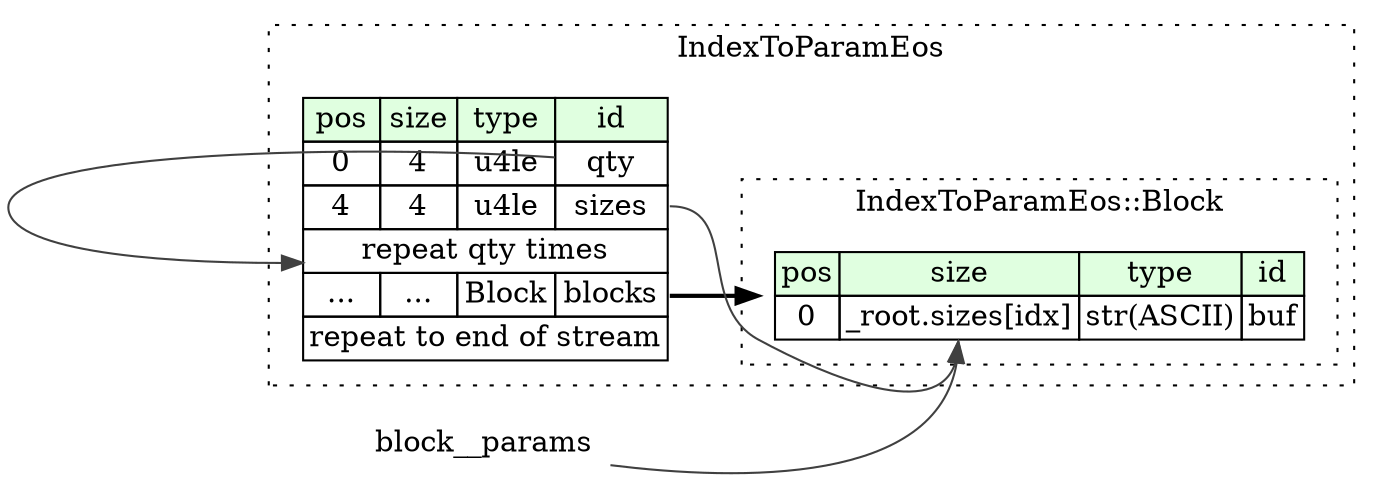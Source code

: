 digraph {
	rankdir=LR;
	node [shape=plaintext];
	subgraph cluster__index_to_param_eos {
		label="IndexToParamEos";
		graph[style=dotted];

		index_to_param_eos__seq [label=<<TABLE BORDER="0" CELLBORDER="1" CELLSPACING="0">
			<TR><TD BGCOLOR="#E0FFE0">pos</TD><TD BGCOLOR="#E0FFE0">size</TD><TD BGCOLOR="#E0FFE0">type</TD><TD BGCOLOR="#E0FFE0">id</TD></TR>
			<TR><TD PORT="qty_pos">0</TD><TD PORT="qty_size">4</TD><TD>u4le</TD><TD PORT="qty_type">qty</TD></TR>
			<TR><TD PORT="sizes_pos">4</TD><TD PORT="sizes_size">4</TD><TD>u4le</TD><TD PORT="sizes_type">sizes</TD></TR>
			<TR><TD COLSPAN="4" PORT="sizes__repeat">repeat qty times</TD></TR>
			<TR><TD PORT="blocks_pos">...</TD><TD PORT="blocks_size">...</TD><TD>Block</TD><TD PORT="blocks_type">blocks</TD></TR>
			<TR><TD COLSPAN="4" PORT="blocks__repeat">repeat to end of stream</TD></TR>
		</TABLE>>];
		subgraph cluster__block {
			label="IndexToParamEos::Block";
			graph[style=dotted];

			block__seq [label=<<TABLE BORDER="0" CELLBORDER="1" CELLSPACING="0">
				<TR><TD BGCOLOR="#E0FFE0">pos</TD><TD BGCOLOR="#E0FFE0">size</TD><TD BGCOLOR="#E0FFE0">type</TD><TD BGCOLOR="#E0FFE0">id</TD></TR>
				<TR><TD PORT="buf_pos">0</TD><TD PORT="buf_size">_root.sizes[idx]</TD><TD>str(ASCII)</TD><TD PORT="buf_type">buf</TD></TR>
			</TABLE>>];
		}
	}
	index_to_param_eos__seq:qty_type -> index_to_param_eos__seq:sizes__repeat [color="#404040"];
	index_to_param_eos__seq:blocks_type -> block__seq [style=bold];
	index_to_param_eos__seq:sizes_type -> block__seq:buf_size [color="#404040"];
	block__params:idx_type -> block__seq:buf_size [color="#404040"];
}
